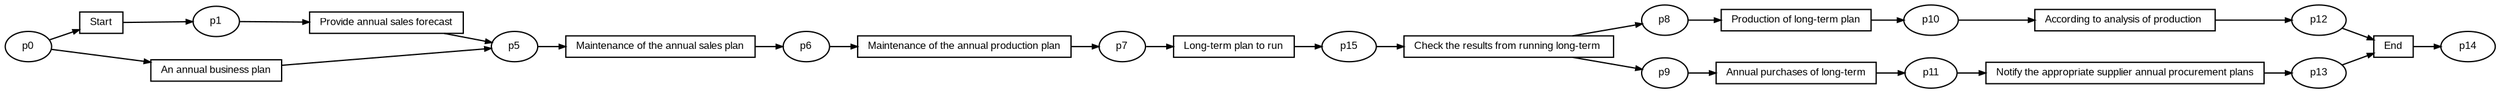 digraph G {ranksep=".3"; fontsize="8"; remincross=true; margin="0.0,0.0"; fontname="Arial";rankdir="LR"; 
edge [arrowsize="0.5"];
node [height=".2",width=".2",fontname="Arial",fontsize="8"];
t0 [shape="box",label="Start"];
t1 [shape="box",label="Provide annual sales forecast"];
t2 [shape="box",label="Notify the appropriate supplier annual procurement plans"];
t3 [shape="box",label="End"];
t4 [shape="box",label="Check the results from running long-term "];
t5 [shape="box",label="An annual business plan"];
t6 [shape="box",label="Maintenance of the annual sales plan"];
t7 [shape="box",label="Maintenance of the annual production plan"];
t8 [shape="box",label="Long-term plan to run"];
t9 [shape="box",label="Production of long-term plan"];
t10 [shape="box",label="Annual purchases of long-term"];
t11 [shape="box",label="According to analysis of production "];
p0 [shape="oval",label="p0"];
p1 [shape="oval",label="p1"];
p2 [shape="oval",label="p10"];
p3 [shape="oval",label="p11"];
p4 [shape="oval",label="p12"];
p5 [shape="oval",label="p13"];
p6 [shape="oval",label="p14"];
p7 [shape="oval",label="p15"];
p8 [shape="oval",label="p5"];
p9 [shape="oval",label="p6"];
p10 [shape="oval",label="p7"];
p11 [shape="oval",label="p8"];
p12 [shape="oval",label="p9"];
t4 -> p11[label=""];
t4 -> p12[label=""];
t10 -> p3[label=""];
t1 -> p8[label=""];
p1 -> t1[label=""];
p0 -> t5[label=""];
p0 -> t0[label=""];
t11 -> p4[label=""];
p10 -> t8[label=""];
p5 -> t3[label=""];
t3 -> p6[label=""];
p7 -> t4[label=""];
p9 -> t7[label=""];
t2 -> p5[label=""];
p4 -> t3[label=""];
t9 -> p2[label=""];
t7 -> p10[label=""];
t6 -> p9[label=""];
t8 -> p7[label=""];
p2 -> t11[label=""];
p8 -> t6[label=""];
p12 -> t10[label=""];
t5 -> p8[label=""];
p3 -> t2[label=""];
p11 -> t9[label=""];
t0 -> p1[label=""];
}
